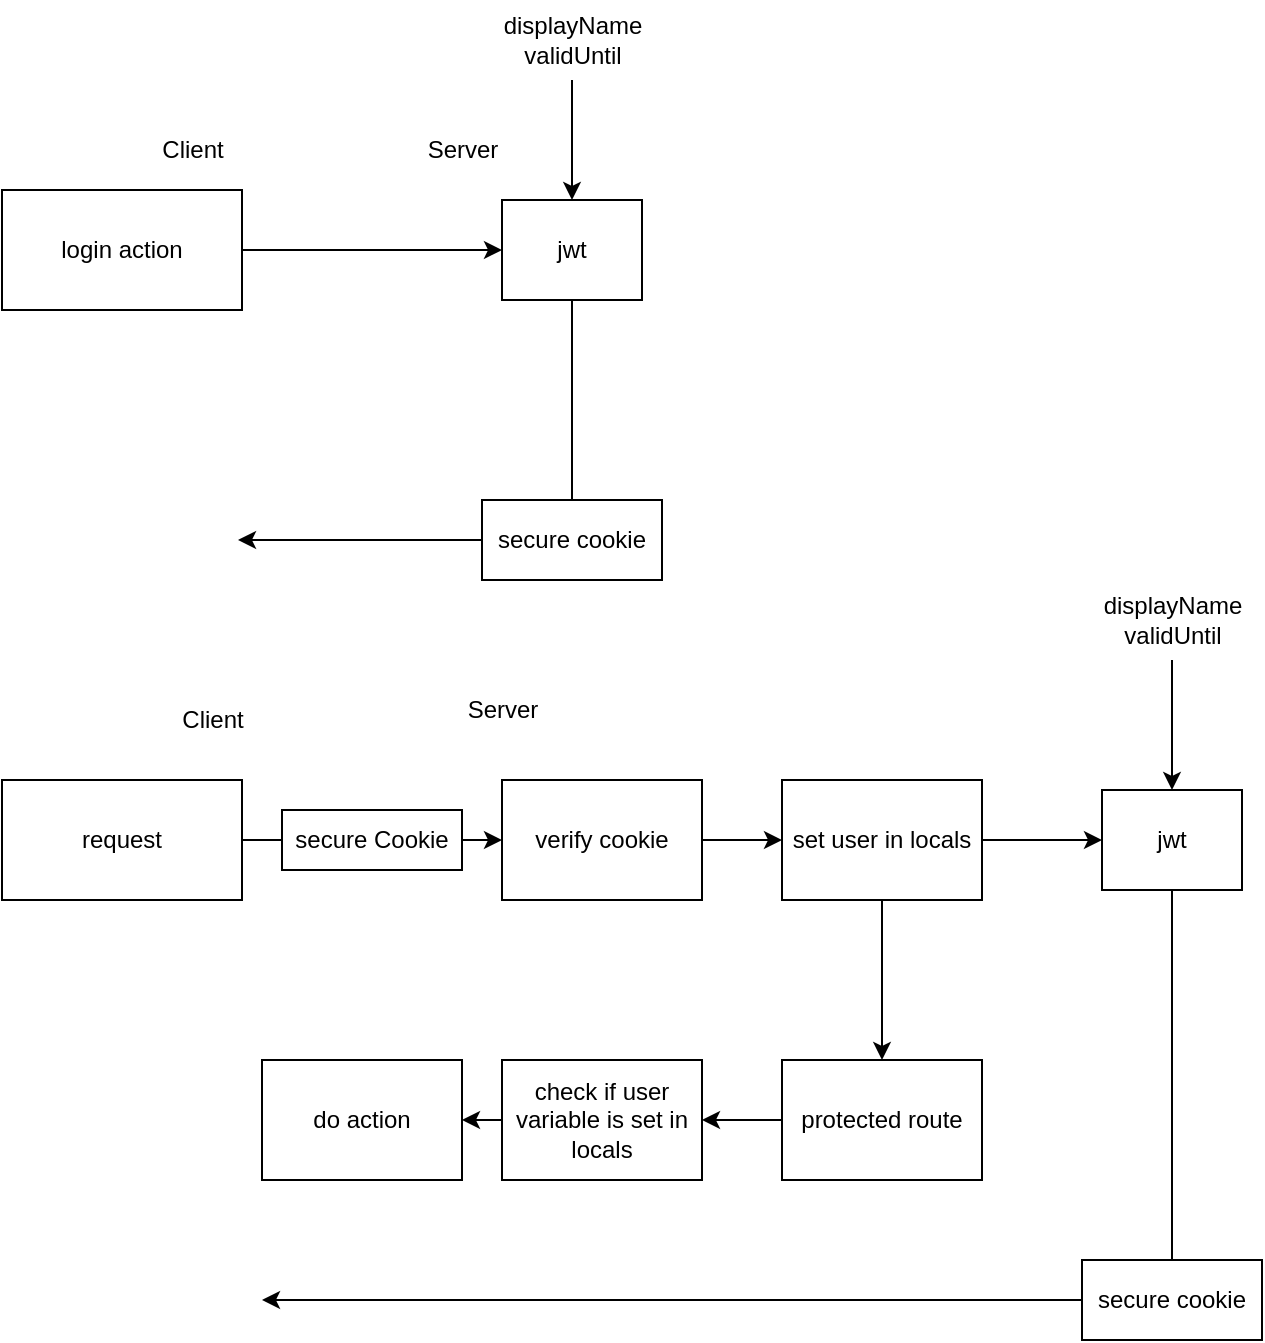 <mxfile>
    <diagram id="jlMNvi-20SGy3_mBwJW-" name="Page-1">
        <mxGraphModel dx="2234" dy="517" grid="1" gridSize="10" guides="1" tooltips="1" connect="1" arrows="1" fold="1" page="1" pageScale="1" pageWidth="850" pageHeight="1100" math="0" shadow="0">
            <root>
                <mxCell id="0"/>
                <mxCell id="1" parent="0"/>
                <mxCell id="10" style="edgeStyle=orthogonalEdgeStyle;html=1;startArrow=none;" parent="1" source="11" edge="1">
                    <mxGeometry relative="1" as="geometry">
                        <mxPoint x="78" y="360" as="targetPoint"/>
                        <Array as="points">
                            <mxPoint x="250" y="360"/>
                        </Array>
                    </mxGeometry>
                </mxCell>
                <mxCell id="2" value="jwt" style="whiteSpace=wrap;html=1;" parent="1" vertex="1">
                    <mxGeometry x="210" y="190" width="70" height="50" as="geometry"/>
                </mxCell>
                <mxCell id="4" style="edgeStyle=none;html=1;entryX=0.5;entryY=0;entryDx=0;entryDy=0;" parent="1" source="3" target="2" edge="1">
                    <mxGeometry relative="1" as="geometry"/>
                </mxCell>
                <mxCell id="3" value="displayName&lt;br&gt;validUntil&lt;br&gt;" style="text;html=1;align=center;verticalAlign=middle;resizable=0;points=[];autosize=1;strokeColor=none;fillColor=none;" parent="1" vertex="1">
                    <mxGeometry x="200" y="90" width="90" height="40" as="geometry"/>
                </mxCell>
                <mxCell id="6" style="edgeStyle=none;html=1;entryX=0;entryY=0.5;entryDx=0;entryDy=0;" parent="1" source="5" target="2" edge="1">
                    <mxGeometry relative="1" as="geometry">
                        <mxPoint x="290" y="480" as="targetPoint"/>
                    </mxGeometry>
                </mxCell>
                <mxCell id="13" style="edgeStyle=orthogonalEdgeStyle;html=1;" parent="1" source="7" edge="1">
                    <mxGeometry relative="1" as="geometry">
                        <mxPoint x="210" y="510" as="targetPoint"/>
                    </mxGeometry>
                </mxCell>
                <mxCell id="7" value="request" style="whiteSpace=wrap;html=1;" parent="1" vertex="1">
                    <mxGeometry x="-40" y="480" width="120" height="60" as="geometry"/>
                </mxCell>
                <mxCell id="5" value="login action" style="whiteSpace=wrap;html=1;" parent="1" vertex="1">
                    <mxGeometry x="-40" y="185" width="120" height="60" as="geometry"/>
                </mxCell>
                <mxCell id="8" value="Server" style="text;html=1;align=center;verticalAlign=middle;resizable=0;points=[];autosize=1;strokeColor=none;fillColor=none;" parent="1" vertex="1">
                    <mxGeometry x="160" y="150" width="60" height="30" as="geometry"/>
                </mxCell>
                <mxCell id="9" value="Client" style="text;html=1;align=center;verticalAlign=middle;resizable=0;points=[];autosize=1;strokeColor=none;fillColor=none;" parent="1" vertex="1">
                    <mxGeometry x="30" y="150" width="50" height="30" as="geometry"/>
                </mxCell>
                <mxCell id="12" value="" style="edgeStyle=orthogonalEdgeStyle;html=1;endArrow=none;" parent="1" source="2" target="11" edge="1">
                    <mxGeometry relative="1" as="geometry">
                        <mxPoint x="78" y="360" as="targetPoint"/>
                        <mxPoint x="250" y="240" as="sourcePoint"/>
                        <Array as="points"/>
                    </mxGeometry>
                </mxCell>
                <mxCell id="11" value="secure cookie" style="whiteSpace=wrap;html=1;" parent="1" vertex="1">
                    <mxGeometry x="200" y="340" width="90" height="40" as="geometry"/>
                </mxCell>
                <mxCell id="14" value="secure Cookie" style="whiteSpace=wrap;html=1;" parent="1" vertex="1">
                    <mxGeometry x="100" y="495" width="90" height="30" as="geometry"/>
                </mxCell>
                <mxCell id="18" value="" style="edgeStyle=none;html=1;" parent="1" source="15" edge="1">
                    <mxGeometry relative="1" as="geometry">
                        <mxPoint x="350" y="510" as="targetPoint"/>
                    </mxGeometry>
                </mxCell>
                <mxCell id="15" value="verify cookie" style="whiteSpace=wrap;html=1;" parent="1" vertex="1">
                    <mxGeometry x="210" y="480" width="100" height="60" as="geometry"/>
                </mxCell>
                <mxCell id="22" value="jwt" style="whiteSpace=wrap;html=1;" parent="1" vertex="1">
                    <mxGeometry x="510" y="485" width="70" height="50" as="geometry"/>
                </mxCell>
                <mxCell id="23" style="edgeStyle=none;html=1;entryX=0.5;entryY=0;entryDx=0;entryDy=0;" parent="1" source="24" target="22" edge="1">
                    <mxGeometry relative="1" as="geometry"/>
                </mxCell>
                <mxCell id="24" value="displayName&lt;br&gt;validUntil&lt;br&gt;" style="text;html=1;align=center;verticalAlign=middle;resizable=0;points=[];autosize=1;strokeColor=none;fillColor=none;" parent="1" vertex="1">
                    <mxGeometry x="500" y="380" width="90" height="40" as="geometry"/>
                </mxCell>
                <mxCell id="25" value="Server" style="text;html=1;align=center;verticalAlign=middle;resizable=0;points=[];autosize=1;strokeColor=none;fillColor=none;" parent="1" vertex="1">
                    <mxGeometry x="180" y="430" width="60" height="30" as="geometry"/>
                </mxCell>
                <mxCell id="26" value="" style="edgeStyle=orthogonalEdgeStyle;html=1;endArrow=none;" parent="1" source="22" target="27" edge="1">
                    <mxGeometry relative="1" as="geometry">
                        <mxPoint x="378" y="650" as="targetPoint"/>
                        <mxPoint x="550" y="530" as="sourcePoint"/>
                        <Array as="points"/>
                    </mxGeometry>
                </mxCell>
                <mxCell id="31" style="edgeStyle=none;html=1;" parent="1" source="27" edge="1">
                    <mxGeometry relative="1" as="geometry">
                        <mxPoint x="90" y="740" as="targetPoint"/>
                    </mxGeometry>
                </mxCell>
                <mxCell id="27" value="secure cookie" style="whiteSpace=wrap;html=1;" parent="1" vertex="1">
                    <mxGeometry x="500" y="720" width="90" height="40" as="geometry"/>
                </mxCell>
                <mxCell id="28" value="Client" style="text;html=1;align=center;verticalAlign=middle;resizable=0;points=[];autosize=1;strokeColor=none;fillColor=none;" parent="1" vertex="1">
                    <mxGeometry x="40" y="435" width="50" height="30" as="geometry"/>
                </mxCell>
                <mxCell id="30" style="edgeStyle=none;html=1;entryX=0;entryY=0.5;entryDx=0;entryDy=0;" parent="1" source="29" target="22" edge="1">
                    <mxGeometry relative="1" as="geometry"/>
                </mxCell>
                <mxCell id="33" value="" style="edgeStyle=none;html=1;" parent="1" source="29" target="32" edge="1">
                    <mxGeometry relative="1" as="geometry"/>
                </mxCell>
                <mxCell id="29" value="set user in locals" style="whiteSpace=wrap;html=1;" parent="1" vertex="1">
                    <mxGeometry x="350" y="480" width="100" height="60" as="geometry"/>
                </mxCell>
                <mxCell id="35" value="" style="edgeStyle=none;html=1;" parent="1" source="32" target="34" edge="1">
                    <mxGeometry relative="1" as="geometry"/>
                </mxCell>
                <mxCell id="32" value="protected route" style="whiteSpace=wrap;html=1;" parent="1" vertex="1">
                    <mxGeometry x="350" y="620" width="100" height="60" as="geometry"/>
                </mxCell>
                <mxCell id="37" value="" style="edgeStyle=none;html=1;" parent="1" source="34" target="36" edge="1">
                    <mxGeometry relative="1" as="geometry"/>
                </mxCell>
                <mxCell id="34" value="check if user variable is set in locals" style="whiteSpace=wrap;html=1;" parent="1" vertex="1">
                    <mxGeometry x="210" y="620" width="100" height="60" as="geometry"/>
                </mxCell>
                <mxCell id="36" value="do action" style="whiteSpace=wrap;html=1;" parent="1" vertex="1">
                    <mxGeometry x="90" y="620" width="100" height="60" as="geometry"/>
                </mxCell>
            </root>
        </mxGraphModel>
    </diagram>
</mxfile>